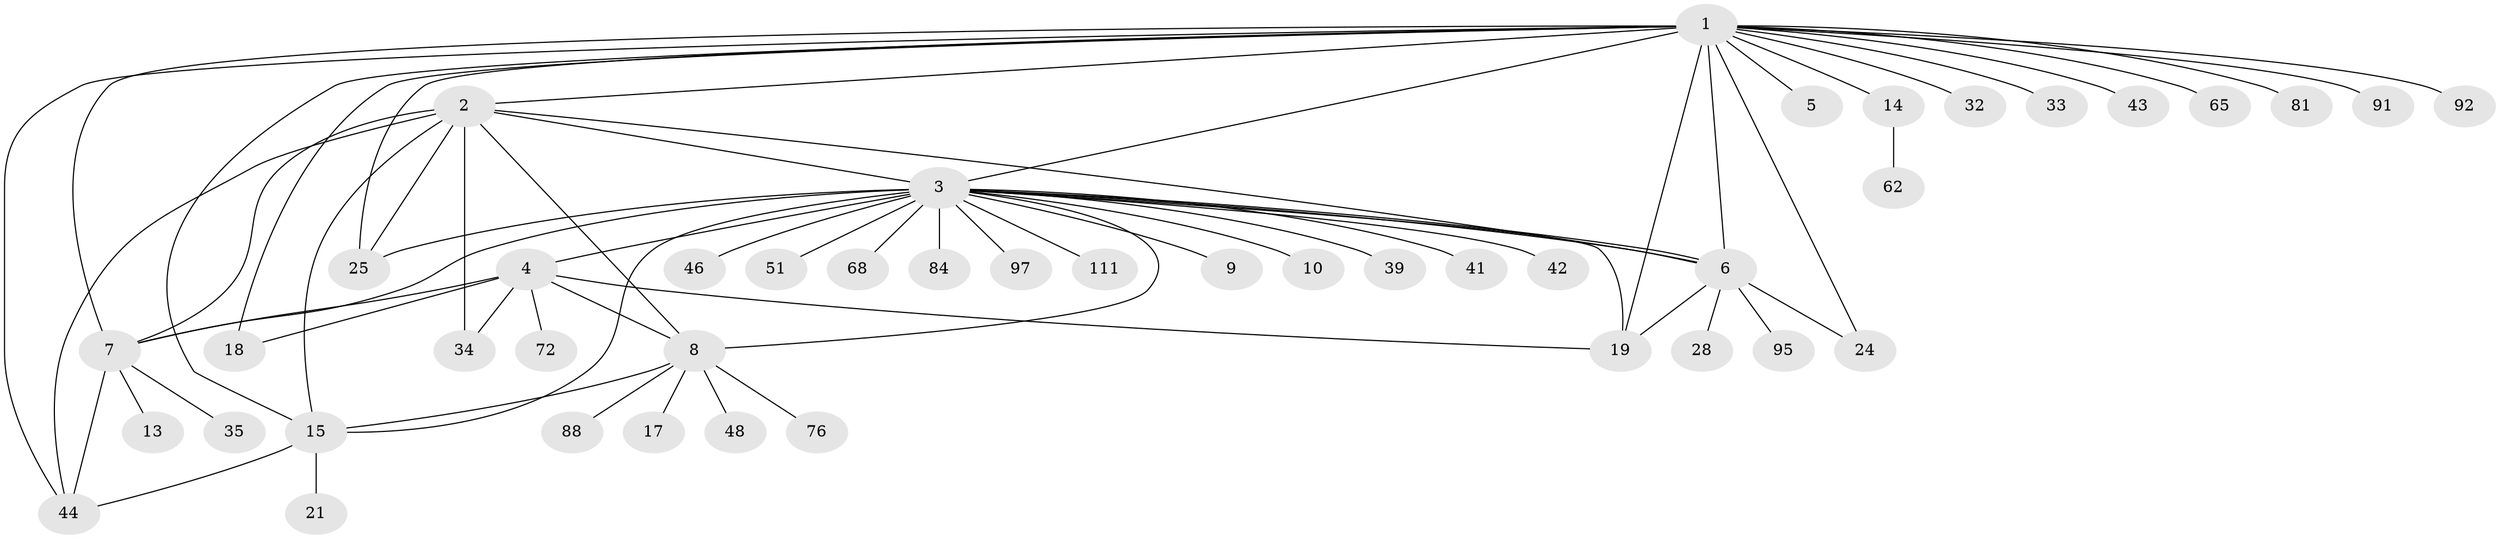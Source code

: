 // original degree distribution, {19: 0.008771929824561403, 11: 0.017543859649122806, 24: 0.008771929824561403, 7: 0.008771929824561403, 1: 0.5, 8: 0.008771929824561403, 14: 0.008771929824561403, 10: 0.008771929824561403, 2: 0.24561403508771928, 3: 0.09649122807017543, 6: 0.05263157894736842, 4: 0.017543859649122806, 5: 0.017543859649122806}
// Generated by graph-tools (version 1.1) at 2025/18/03/04/25 18:18:03]
// undirected, 45 vertices, 67 edges
graph export_dot {
graph [start="1"]
  node [color=gray90,style=filled];
  1 [super="+11"];
  2 [super="+90+22+36+40"];
  3 [super="+16+29+27"];
  4;
  5;
  6;
  7 [super="+102+12+59+58"];
  8;
  9;
  10;
  13 [super="+74"];
  14 [super="+50"];
  15 [super="+78+20"];
  17 [super="+30"];
  18 [super="+66"];
  19 [super="+37+53+55"];
  21;
  24 [super="+99+100"];
  25 [super="+82+70+93+64"];
  28;
  32;
  33;
  34 [super="+57+63"];
  35;
  39;
  41 [super="+85"];
  42 [super="+106+45"];
  43;
  44 [super="+67"];
  46;
  48;
  51 [super="+108"];
  62;
  65;
  68 [super="+114+71"];
  72;
  76;
  81;
  84;
  88 [super="+107"];
  91;
  92;
  95 [super="+112"];
  97;
  111;
  1 -- 2;
  1 -- 3;
  1 -- 5;
  1 -- 6;
  1 -- 7 [weight=2];
  1 -- 14;
  1 -- 18;
  1 -- 19 [weight=2];
  1 -- 24 [weight=2];
  1 -- 25;
  1 -- 33;
  1 -- 43;
  1 -- 44;
  1 -- 65;
  1 -- 81;
  1 -- 91;
  1 -- 92;
  1 -- 32;
  1 -- 15 [weight=2];
  2 -- 3 [weight=2];
  2 -- 7 [weight=2];
  2 -- 8 [weight=2];
  2 -- 15 [weight=2];
  2 -- 25;
  2 -- 34;
  2 -- 44;
  2 -- 6;
  3 -- 4;
  3 -- 6;
  3 -- 6;
  3 -- 8;
  3 -- 9;
  3 -- 10;
  3 -- 39;
  3 -- 41;
  3 -- 42;
  3 -- 46;
  3 -- 51;
  3 -- 68;
  3 -- 84;
  3 -- 97;
  3 -- 111;
  3 -- 15 [weight=2];
  3 -- 19 [weight=2];
  3 -- 25 [weight=2];
  3 -- 7 [weight=3];
  4 -- 7;
  4 -- 8;
  4 -- 18;
  4 -- 19;
  4 -- 34;
  4 -- 72;
  6 -- 28;
  6 -- 95;
  6 -- 19;
  6 -- 24;
  7 -- 13;
  7 -- 44;
  7 -- 35;
  8 -- 17;
  8 -- 48;
  8 -- 76;
  8 -- 88;
  8 -- 15 [weight=2];
  14 -- 62;
  15 -- 44;
  15 -- 21;
}
